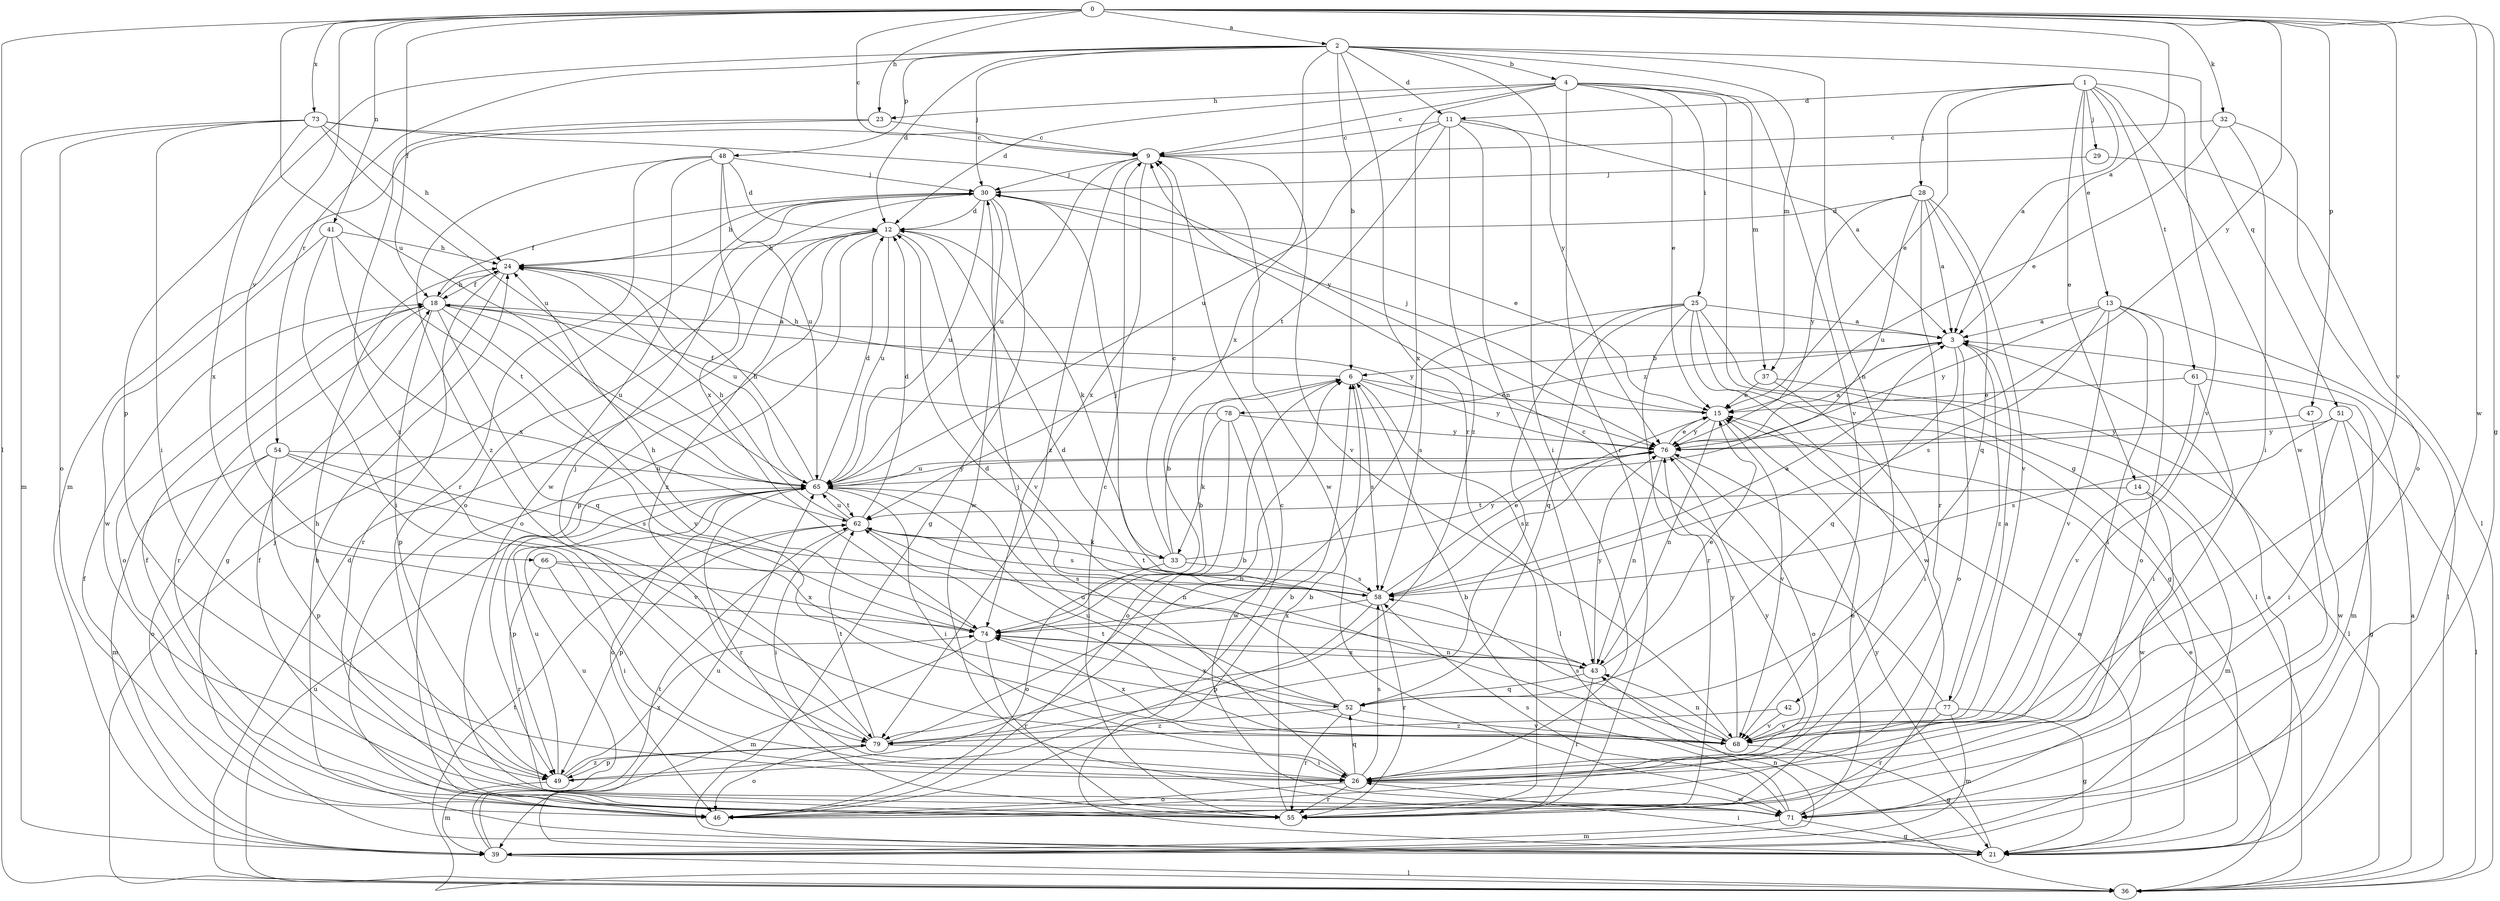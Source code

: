 strict digraph  {
0;
1;
2;
3;
4;
6;
9;
11;
12;
13;
14;
15;
18;
21;
23;
24;
25;
26;
28;
29;
30;
32;
33;
36;
37;
39;
41;
42;
43;
46;
47;
48;
49;
51;
52;
54;
55;
58;
61;
62;
65;
66;
68;
71;
73;
74;
76;
77;
78;
79;
0 -> 2  [label=a];
0 -> 3  [label=a];
0 -> 9  [label=c];
0 -> 18  [label=f];
0 -> 21  [label=g];
0 -> 23  [label=h];
0 -> 32  [label=k];
0 -> 36  [label=l];
0 -> 41  [label=n];
0 -> 47  [label=p];
0 -> 65  [label=u];
0 -> 66  [label=v];
0 -> 68  [label=v];
0 -> 71  [label=w];
0 -> 73  [label=x];
0 -> 76  [label=y];
1 -> 3  [label=a];
1 -> 11  [label=d];
1 -> 13  [label=e];
1 -> 14  [label=e];
1 -> 15  [label=e];
1 -> 28  [label=j];
1 -> 29  [label=j];
1 -> 61  [label=t];
1 -> 68  [label=v];
1 -> 71  [label=w];
2 -> 4  [label=b];
2 -> 6  [label=b];
2 -> 11  [label=d];
2 -> 12  [label=d];
2 -> 30  [label=j];
2 -> 37  [label=m];
2 -> 42  [label=n];
2 -> 48  [label=p];
2 -> 49  [label=p];
2 -> 51  [label=q];
2 -> 54  [label=r];
2 -> 55  [label=r];
2 -> 74  [label=x];
2 -> 76  [label=y];
3 -> 6  [label=b];
3 -> 46  [label=o];
3 -> 52  [label=q];
3 -> 77  [label=z];
3 -> 78  [label=z];
4 -> 9  [label=c];
4 -> 12  [label=d];
4 -> 15  [label=e];
4 -> 21  [label=g];
4 -> 23  [label=h];
4 -> 25  [label=i];
4 -> 37  [label=m];
4 -> 55  [label=r];
4 -> 68  [label=v];
4 -> 74  [label=x];
6 -> 15  [label=e];
6 -> 24  [label=h];
6 -> 36  [label=l];
6 -> 58  [label=s];
6 -> 76  [label=y];
9 -> 30  [label=j];
9 -> 65  [label=u];
9 -> 68  [label=v];
9 -> 71  [label=w];
9 -> 74  [label=x];
9 -> 79  [label=z];
11 -> 3  [label=a];
11 -> 9  [label=c];
11 -> 26  [label=i];
11 -> 43  [label=n];
11 -> 62  [label=t];
11 -> 65  [label=u];
11 -> 79  [label=z];
12 -> 24  [label=h];
12 -> 33  [label=k];
12 -> 46  [label=o];
12 -> 49  [label=p];
12 -> 65  [label=u];
12 -> 68  [label=v];
12 -> 79  [label=z];
13 -> 3  [label=a];
13 -> 26  [label=i];
13 -> 36  [label=l];
13 -> 46  [label=o];
13 -> 58  [label=s];
13 -> 68  [label=v];
13 -> 76  [label=y];
14 -> 39  [label=m];
14 -> 62  [label=t];
14 -> 71  [label=w];
15 -> 30  [label=j];
15 -> 43  [label=n];
15 -> 68  [label=v];
15 -> 76  [label=y];
18 -> 3  [label=a];
18 -> 24  [label=h];
18 -> 46  [label=o];
18 -> 49  [label=p];
18 -> 52  [label=q];
18 -> 55  [label=r];
18 -> 65  [label=u];
18 -> 68  [label=v];
18 -> 76  [label=y];
21 -> 3  [label=a];
21 -> 9  [label=c];
21 -> 15  [label=e];
21 -> 24  [label=h];
21 -> 26  [label=i];
21 -> 65  [label=u];
21 -> 76  [label=y];
23 -> 9  [label=c];
23 -> 39  [label=m];
23 -> 79  [label=z];
24 -> 18  [label=f];
24 -> 21  [label=g];
24 -> 55  [label=r];
24 -> 65  [label=u];
25 -> 3  [label=a];
25 -> 21  [label=g];
25 -> 36  [label=l];
25 -> 52  [label=q];
25 -> 55  [label=r];
25 -> 58  [label=s];
25 -> 71  [label=w];
25 -> 79  [label=z];
26 -> 30  [label=j];
26 -> 46  [label=o];
26 -> 52  [label=q];
26 -> 55  [label=r];
26 -> 58  [label=s];
26 -> 71  [label=w];
26 -> 76  [label=y];
28 -> 3  [label=a];
28 -> 12  [label=d];
28 -> 52  [label=q];
28 -> 55  [label=r];
28 -> 65  [label=u];
28 -> 68  [label=v];
28 -> 76  [label=y];
29 -> 30  [label=j];
29 -> 36  [label=l];
30 -> 12  [label=d];
30 -> 15  [label=e];
30 -> 18  [label=f];
30 -> 21  [label=g];
30 -> 24  [label=h];
30 -> 46  [label=o];
30 -> 65  [label=u];
30 -> 71  [label=w];
32 -> 9  [label=c];
32 -> 15  [label=e];
32 -> 26  [label=i];
32 -> 46  [label=o];
33 -> 6  [label=b];
33 -> 9  [label=c];
33 -> 46  [label=o];
33 -> 58  [label=s];
33 -> 76  [label=y];
36 -> 3  [label=a];
36 -> 12  [label=d];
36 -> 15  [label=e];
36 -> 30  [label=j];
36 -> 62  [label=t];
36 -> 65  [label=u];
37 -> 15  [label=e];
37 -> 26  [label=i];
37 -> 36  [label=l];
39 -> 18  [label=f];
39 -> 36  [label=l];
39 -> 43  [label=n];
39 -> 62  [label=t];
39 -> 65  [label=u];
41 -> 24  [label=h];
41 -> 26  [label=i];
41 -> 62  [label=t];
41 -> 71  [label=w];
41 -> 74  [label=x];
42 -> 68  [label=v];
42 -> 79  [label=z];
43 -> 12  [label=d];
43 -> 15  [label=e];
43 -> 52  [label=q];
43 -> 55  [label=r];
43 -> 74  [label=x];
43 -> 76  [label=y];
46 -> 6  [label=b];
46 -> 18  [label=f];
47 -> 26  [label=i];
47 -> 76  [label=y];
48 -> 12  [label=d];
48 -> 30  [label=j];
48 -> 55  [label=r];
48 -> 65  [label=u];
48 -> 71  [label=w];
48 -> 74  [label=x];
48 -> 79  [label=z];
49 -> 6  [label=b];
49 -> 24  [label=h];
49 -> 39  [label=m];
49 -> 65  [label=u];
49 -> 74  [label=x];
49 -> 79  [label=z];
51 -> 21  [label=g];
51 -> 36  [label=l];
51 -> 58  [label=s];
51 -> 71  [label=w];
51 -> 76  [label=y];
52 -> 12  [label=d];
52 -> 55  [label=r];
52 -> 65  [label=u];
52 -> 68  [label=v];
52 -> 74  [label=x];
52 -> 79  [label=z];
54 -> 39  [label=m];
54 -> 46  [label=o];
54 -> 49  [label=p];
54 -> 58  [label=s];
54 -> 65  [label=u];
54 -> 68  [label=v];
55 -> 6  [label=b];
55 -> 9  [label=c];
55 -> 18  [label=f];
58 -> 3  [label=a];
58 -> 15  [label=e];
58 -> 30  [label=j];
58 -> 49  [label=p];
58 -> 55  [label=r];
58 -> 62  [label=t];
58 -> 74  [label=x];
61 -> 15  [label=e];
61 -> 26  [label=i];
61 -> 39  [label=m];
61 -> 68  [label=v];
62 -> 12  [label=d];
62 -> 24  [label=h];
62 -> 26  [label=i];
62 -> 33  [label=k];
62 -> 43  [label=n];
62 -> 49  [label=p];
62 -> 58  [label=s];
62 -> 65  [label=u];
65 -> 12  [label=d];
65 -> 24  [label=h];
65 -> 26  [label=i];
65 -> 46  [label=o];
65 -> 49  [label=p];
65 -> 55  [label=r];
65 -> 62  [label=t];
65 -> 76  [label=y];
66 -> 26  [label=i];
66 -> 55  [label=r];
66 -> 58  [label=s];
66 -> 74  [label=x];
68 -> 21  [label=g];
68 -> 43  [label=n];
68 -> 58  [label=s];
68 -> 62  [label=t];
68 -> 65  [label=u];
68 -> 74  [label=x];
68 -> 76  [label=y];
71 -> 6  [label=b];
71 -> 15  [label=e];
71 -> 21  [label=g];
71 -> 39  [label=m];
71 -> 58  [label=s];
73 -> 9  [label=c];
73 -> 24  [label=h];
73 -> 26  [label=i];
73 -> 39  [label=m];
73 -> 46  [label=o];
73 -> 65  [label=u];
73 -> 74  [label=x];
73 -> 76  [label=y];
74 -> 6  [label=b];
74 -> 24  [label=h];
74 -> 39  [label=m];
74 -> 43  [label=n];
74 -> 55  [label=r];
76 -> 3  [label=a];
76 -> 15  [label=e];
76 -> 43  [label=n];
76 -> 46  [label=o];
76 -> 58  [label=s];
76 -> 65  [label=u];
77 -> 3  [label=a];
77 -> 9  [label=c];
77 -> 21  [label=g];
77 -> 39  [label=m];
77 -> 55  [label=r];
77 -> 68  [label=v];
78 -> 18  [label=f];
78 -> 33  [label=k];
78 -> 46  [label=o];
78 -> 71  [label=w];
78 -> 76  [label=y];
79 -> 6  [label=b];
79 -> 26  [label=i];
79 -> 30  [label=j];
79 -> 46  [label=o];
79 -> 49  [label=p];
79 -> 62  [label=t];
}
